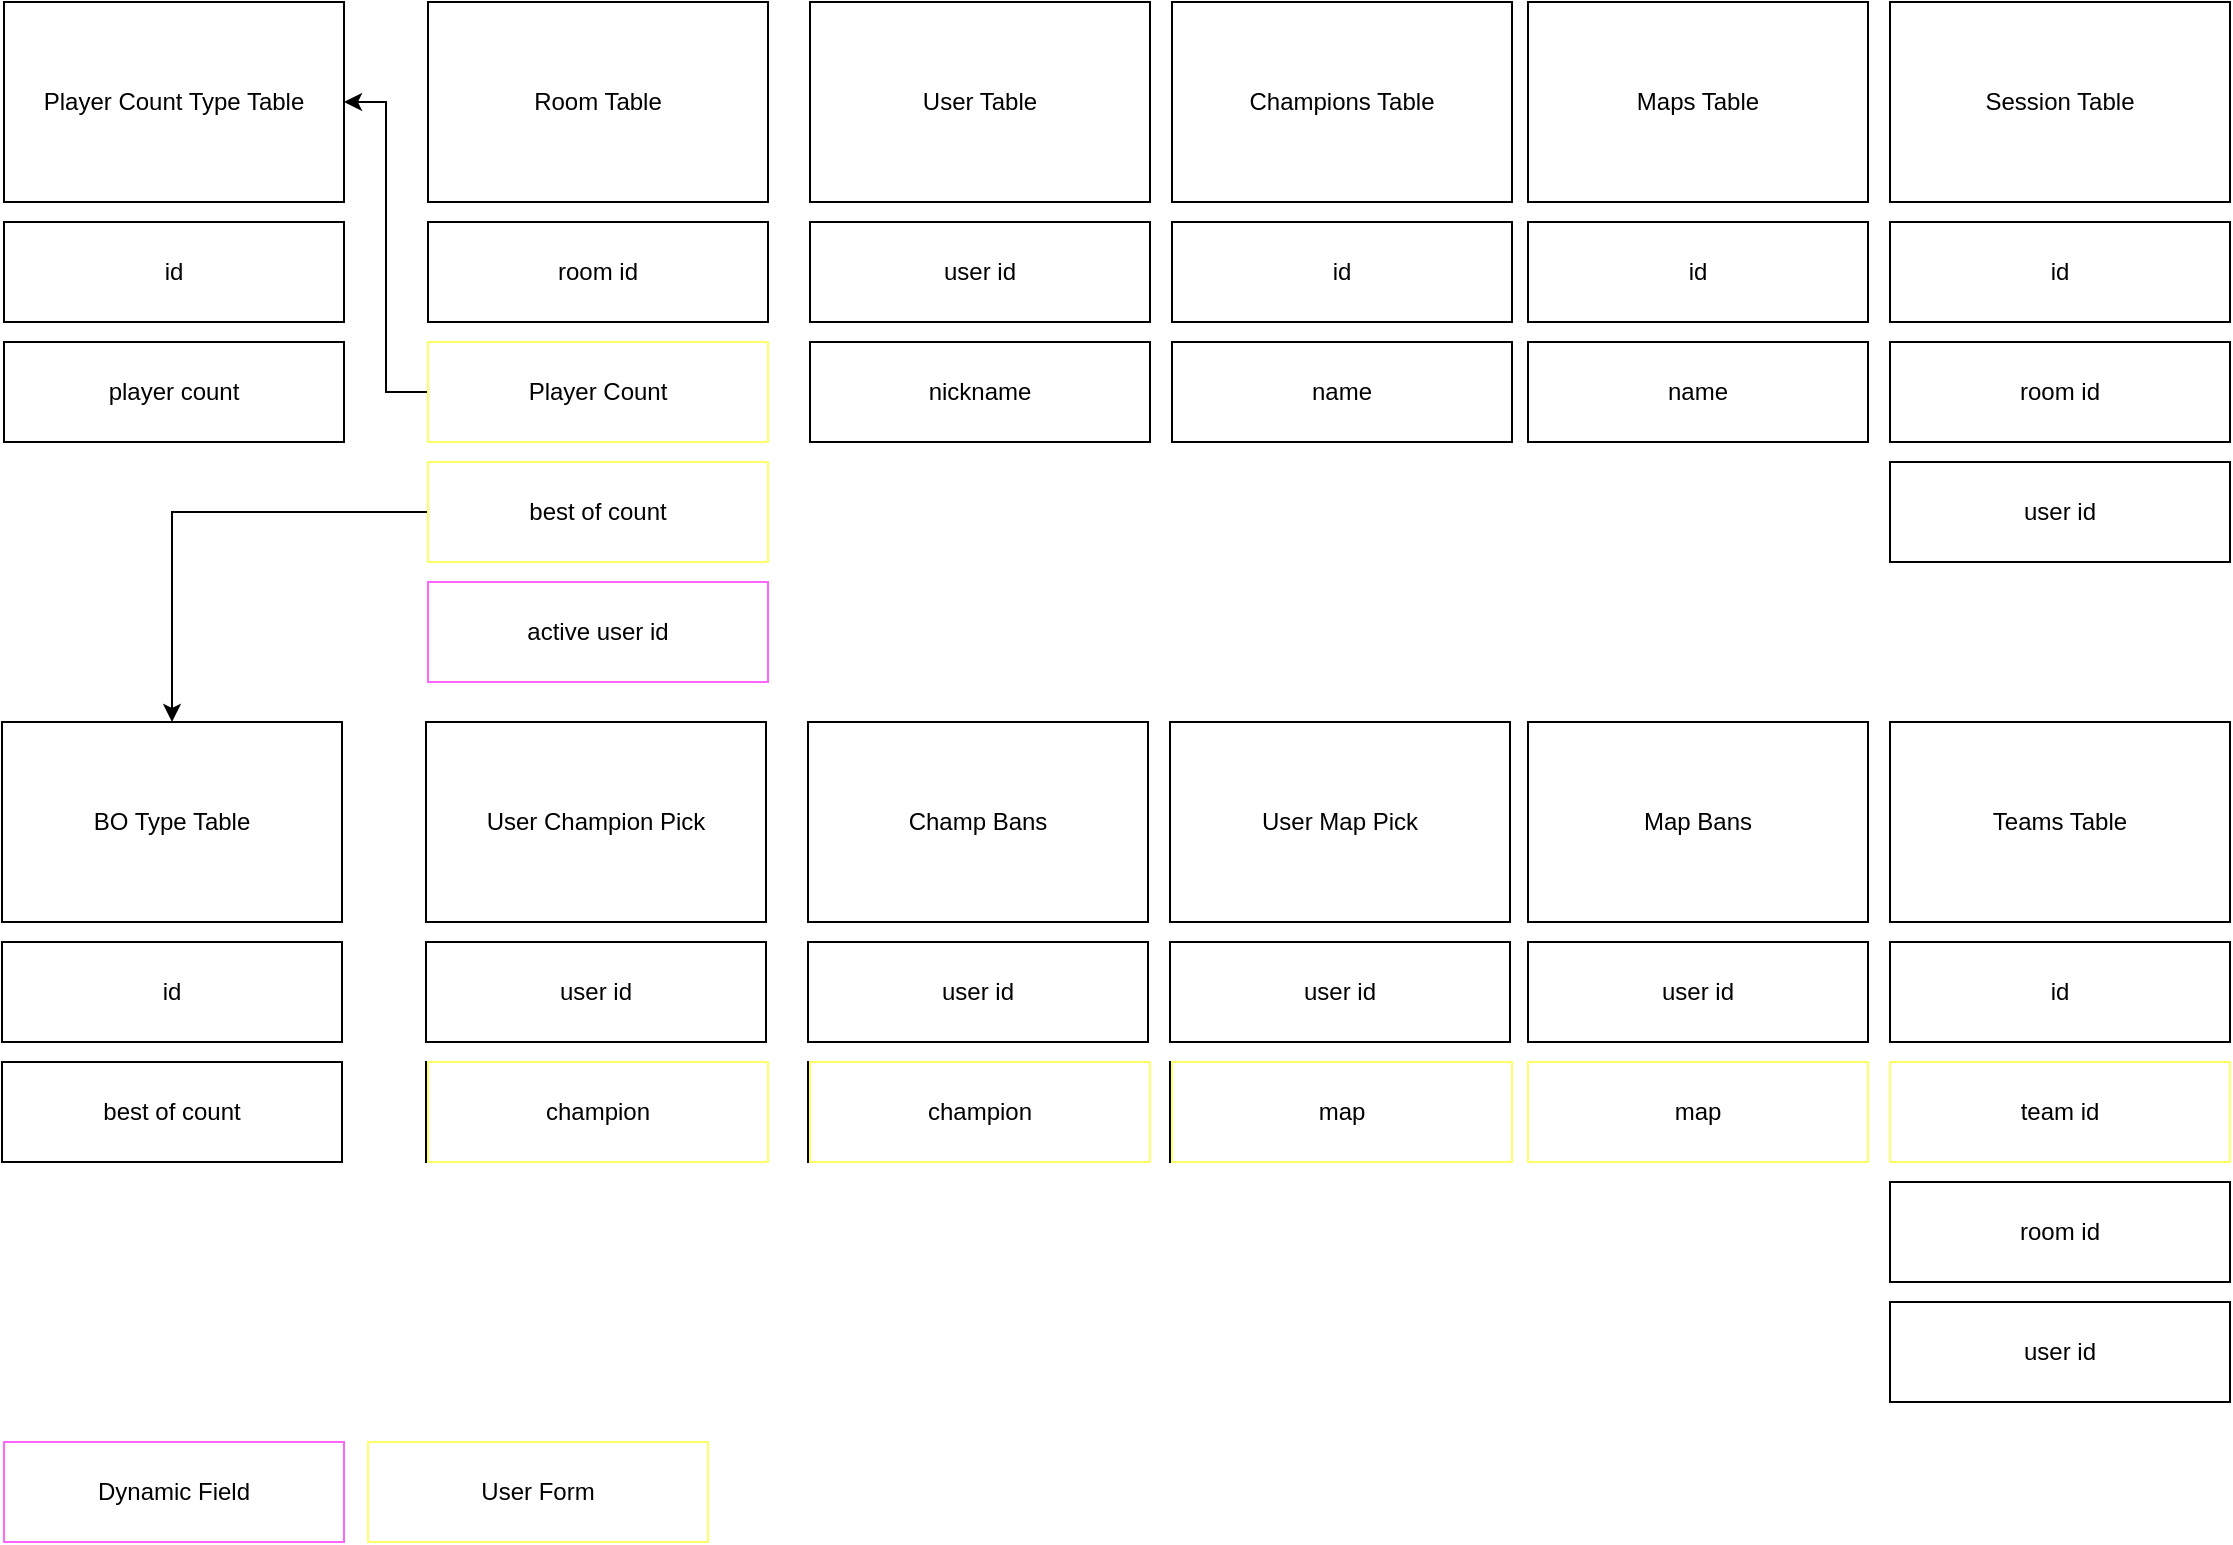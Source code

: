 <mxfile version="15.7.3" type="device"><diagram id="msKyM3QTYCGkHJKbw-Ij" name="Page-1"><mxGraphModel dx="1720" dy="908" grid="1" gridSize="10" guides="1" tooltips="1" connect="1" arrows="1" fold="1" page="1" pageScale="1" pageWidth="1169" pageHeight="827" math="0" shadow="0"><root><mxCell id="0"/><mxCell id="1" parent="0"/><mxCell id="4jjwoe7JuIm5MmQz-8s8-1" value="Room Table" style="rounded=0;whiteSpace=wrap;html=1;" vertex="1" parent="1"><mxGeometry x="240" y="40" width="170" height="100" as="geometry"/></mxCell><mxCell id="4jjwoe7JuIm5MmQz-8s8-2" value="User Table" style="rounded=0;whiteSpace=wrap;html=1;" vertex="1" parent="1"><mxGeometry x="431" y="40" width="170" height="100" as="geometry"/></mxCell><mxCell id="4jjwoe7JuIm5MmQz-8s8-3" value="Champions Table" style="rounded=0;whiteSpace=wrap;html=1;" vertex="1" parent="1"><mxGeometry x="612" y="40" width="170" height="100" as="geometry"/></mxCell><mxCell id="4jjwoe7JuIm5MmQz-8s8-4" value="room id" style="rounded=0;whiteSpace=wrap;html=1;" vertex="1" parent="1"><mxGeometry x="240" y="150" width="170" height="50" as="geometry"/></mxCell><mxCell id="4jjwoe7JuIm5MmQz-8s8-29" style="edgeStyle=orthogonalEdgeStyle;rounded=0;orthogonalLoop=1;jettySize=auto;html=1;entryX=1;entryY=0.5;entryDx=0;entryDy=0;" edge="1" parent="1" source="4jjwoe7JuIm5MmQz-8s8-5" target="4jjwoe7JuIm5MmQz-8s8-13"><mxGeometry relative="1" as="geometry"/></mxCell><mxCell id="4jjwoe7JuIm5MmQz-8s8-5" value="Player Count" style="rounded=0;whiteSpace=wrap;html=1;strokeColor=#FFFF66;" vertex="1" parent="1"><mxGeometry x="240" y="210" width="170" height="50" as="geometry"/></mxCell><mxCell id="4jjwoe7JuIm5MmQz-8s8-6" value="user id" style="rounded=0;whiteSpace=wrap;html=1;" vertex="1" parent="1"><mxGeometry x="431" y="150" width="170" height="50" as="geometry"/></mxCell><mxCell id="4jjwoe7JuIm5MmQz-8s8-7" value="nickname" style="rounded=0;whiteSpace=wrap;html=1;" vertex="1" parent="1"><mxGeometry x="431" y="210" width="170" height="50" as="geometry"/></mxCell><mxCell id="4jjwoe7JuIm5MmQz-8s8-9" value="id" style="rounded=0;whiteSpace=wrap;html=1;" vertex="1" parent="1"><mxGeometry x="612" y="150" width="170" height="50" as="geometry"/></mxCell><mxCell id="4jjwoe7JuIm5MmQz-8s8-10" value="name" style="rounded=0;whiteSpace=wrap;html=1;" vertex="1" parent="1"><mxGeometry x="612" y="210" width="170" height="50" as="geometry"/></mxCell><mxCell id="4jjwoe7JuIm5MmQz-8s8-13" value="Player Count Type Table" style="rounded=0;whiteSpace=wrap;html=1;" vertex="1" parent="1"><mxGeometry x="28" y="40" width="170" height="100" as="geometry"/></mxCell><mxCell id="4jjwoe7JuIm5MmQz-8s8-15" value="active user id" style="rounded=0;whiteSpace=wrap;html=1;strokeColor=#FF66FF;" vertex="1" parent="1"><mxGeometry x="240" y="330" width="170" height="50" as="geometry"/></mxCell><mxCell id="4jjwoe7JuIm5MmQz-8s8-16" value="best of count" style="rounded=0;whiteSpace=wrap;html=1;" vertex="1" parent="1"><mxGeometry x="27" y="570" width="170" height="50" as="geometry"/></mxCell><mxCell id="4jjwoe7JuIm5MmQz-8s8-18" value="BO Type Table" style="rounded=0;whiteSpace=wrap;html=1;" vertex="1" parent="1"><mxGeometry x="27" y="400" width="170" height="100" as="geometry"/></mxCell><mxCell id="4jjwoe7JuIm5MmQz-8s8-23" value="id" style="rounded=0;whiteSpace=wrap;html=1;" vertex="1" parent="1"><mxGeometry x="28" y="150" width="170" height="50" as="geometry"/></mxCell><mxCell id="4jjwoe7JuIm5MmQz-8s8-24" value="player count" style="rounded=0;whiteSpace=wrap;html=1;" vertex="1" parent="1"><mxGeometry x="28" y="210" width="170" height="50" as="geometry"/></mxCell><mxCell id="4jjwoe7JuIm5MmQz-8s8-25" value="id" style="rounded=0;whiteSpace=wrap;html=1;" vertex="1" parent="1"><mxGeometry x="27" y="510" width="170" height="50" as="geometry"/></mxCell><mxCell id="4jjwoe7JuIm5MmQz-8s8-28" style="edgeStyle=orthogonalEdgeStyle;rounded=0;orthogonalLoop=1;jettySize=auto;html=1;entryX=0.5;entryY=0;entryDx=0;entryDy=0;" edge="1" parent="1" source="4jjwoe7JuIm5MmQz-8s8-27" target="4jjwoe7JuIm5MmQz-8s8-18"><mxGeometry relative="1" as="geometry"/></mxCell><mxCell id="4jjwoe7JuIm5MmQz-8s8-27" value="best of count" style="rounded=0;whiteSpace=wrap;html=1;strokeColor=#FFFF66;" vertex="1" parent="1"><mxGeometry x="240" y="270" width="170" height="50" as="geometry"/></mxCell><mxCell id="4jjwoe7JuIm5MmQz-8s8-30" value="Maps Table" style="rounded=0;whiteSpace=wrap;html=1;" vertex="1" parent="1"><mxGeometry x="790" y="40" width="170" height="100" as="geometry"/></mxCell><mxCell id="4jjwoe7JuIm5MmQz-8s8-31" value="id" style="rounded=0;whiteSpace=wrap;html=1;" vertex="1" parent="1"><mxGeometry x="790" y="150" width="170" height="50" as="geometry"/></mxCell><mxCell id="4jjwoe7JuIm5MmQz-8s8-32" value="name" style="rounded=0;whiteSpace=wrap;html=1;" vertex="1" parent="1"><mxGeometry x="790" y="210" width="170" height="50" as="geometry"/></mxCell><mxCell id="4jjwoe7JuIm5MmQz-8s8-33" value="User Champion Pick" style="rounded=0;whiteSpace=wrap;html=1;" vertex="1" parent="1"><mxGeometry x="239" y="400" width="170" height="100" as="geometry"/></mxCell><mxCell id="4jjwoe7JuIm5MmQz-8s8-34" value="user id" style="rounded=0;whiteSpace=wrap;html=1;" vertex="1" parent="1"><mxGeometry x="239" y="510" width="170" height="50" as="geometry"/></mxCell><mxCell id="4jjwoe7JuIm5MmQz-8s8-35" value="champion" style="rounded=0;whiteSpace=wrap;html=1;" vertex="1" parent="1"><mxGeometry x="239" y="570" width="170" height="50" as="geometry"/></mxCell><mxCell id="4jjwoe7JuIm5MmQz-8s8-36" value="Champ Bans" style="rounded=0;whiteSpace=wrap;html=1;" vertex="1" parent="1"><mxGeometry x="430" y="400" width="170" height="100" as="geometry"/></mxCell><mxCell id="4jjwoe7JuIm5MmQz-8s8-37" value="user id" style="rounded=0;whiteSpace=wrap;html=1;" vertex="1" parent="1"><mxGeometry x="430" y="510" width="170" height="50" as="geometry"/></mxCell><mxCell id="4jjwoe7JuIm5MmQz-8s8-38" value="champion" style="rounded=0;whiteSpace=wrap;html=1;" vertex="1" parent="1"><mxGeometry x="430" y="570" width="170" height="50" as="geometry"/></mxCell><mxCell id="4jjwoe7JuIm5MmQz-8s8-39" value="User Map Pick" style="rounded=0;whiteSpace=wrap;html=1;" vertex="1" parent="1"><mxGeometry x="611" y="400" width="170" height="100" as="geometry"/></mxCell><mxCell id="4jjwoe7JuIm5MmQz-8s8-40" value="user id" style="rounded=0;whiteSpace=wrap;html=1;" vertex="1" parent="1"><mxGeometry x="611" y="510" width="170" height="50" as="geometry"/></mxCell><mxCell id="4jjwoe7JuIm5MmQz-8s8-41" value="map" style="rounded=0;whiteSpace=wrap;html=1;" vertex="1" parent="1"><mxGeometry x="611" y="570" width="170" height="50" as="geometry"/></mxCell><mxCell id="4jjwoe7JuIm5MmQz-8s8-42" value="Map Bans" style="rounded=0;whiteSpace=wrap;html=1;" vertex="1" parent="1"><mxGeometry x="790" y="400" width="170" height="100" as="geometry"/></mxCell><mxCell id="4jjwoe7JuIm5MmQz-8s8-43" value="user id" style="rounded=0;whiteSpace=wrap;html=1;" vertex="1" parent="1"><mxGeometry x="790" y="510" width="170" height="50" as="geometry"/></mxCell><mxCell id="4jjwoe7JuIm5MmQz-8s8-44" value="map" style="rounded=0;whiteSpace=wrap;html=1;strokeColor=#FFFF66;" vertex="1" parent="1"><mxGeometry x="790" y="570" width="170" height="50" as="geometry"/></mxCell><mxCell id="4jjwoe7JuIm5MmQz-8s8-45" value="Session Table" style="rounded=0;whiteSpace=wrap;html=1;" vertex="1" parent="1"><mxGeometry x="971" y="40" width="170" height="100" as="geometry"/></mxCell><mxCell id="4jjwoe7JuIm5MmQz-8s8-46" value="id" style="rounded=0;whiteSpace=wrap;html=1;" vertex="1" parent="1"><mxGeometry x="971" y="150" width="170" height="50" as="geometry"/></mxCell><mxCell id="4jjwoe7JuIm5MmQz-8s8-47" value="room id" style="rounded=0;whiteSpace=wrap;html=1;" vertex="1" parent="1"><mxGeometry x="971" y="210" width="170" height="50" as="geometry"/></mxCell><mxCell id="4jjwoe7JuIm5MmQz-8s8-48" value="user id" style="rounded=0;whiteSpace=wrap;html=1;" vertex="1" parent="1"><mxGeometry x="971" y="270" width="170" height="50" as="geometry"/></mxCell><mxCell id="4jjwoe7JuIm5MmQz-8s8-49" value="User Form" style="rounded=0;whiteSpace=wrap;html=1;strokeColor=#FFFF66;" vertex="1" parent="1"><mxGeometry x="210" y="760" width="170" height="50" as="geometry"/></mxCell><mxCell id="4jjwoe7JuIm5MmQz-8s8-50" value="Dynamic Field" style="rounded=0;whiteSpace=wrap;html=1;strokeColor=#FF66FF;" vertex="1" parent="1"><mxGeometry x="28" y="760" width="170" height="50" as="geometry"/></mxCell><mxCell id="4jjwoe7JuIm5MmQz-8s8-51" value="Teams Table" style="rounded=0;whiteSpace=wrap;html=1;" vertex="1" parent="1"><mxGeometry x="971" y="400" width="170" height="100" as="geometry"/></mxCell><mxCell id="4jjwoe7JuIm5MmQz-8s8-52" value="room id" style="rounded=0;whiteSpace=wrap;html=1;" vertex="1" parent="1"><mxGeometry x="971" y="630" width="170" height="50" as="geometry"/></mxCell><mxCell id="4jjwoe7JuIm5MmQz-8s8-53" value="user id" style="rounded=0;whiteSpace=wrap;html=1;" vertex="1" parent="1"><mxGeometry x="971" y="690" width="170" height="50" as="geometry"/></mxCell><mxCell id="4jjwoe7JuIm5MmQz-8s8-54" value="team id" style="rounded=0;whiteSpace=wrap;html=1;strokeColor=#FFFF66;" vertex="1" parent="1"><mxGeometry x="971" y="570" width="170" height="50" as="geometry"/></mxCell><mxCell id="4jjwoe7JuIm5MmQz-8s8-55" value="id" style="rounded=0;whiteSpace=wrap;html=1;" vertex="1" parent="1"><mxGeometry x="971" y="510" width="170" height="50" as="geometry"/></mxCell><mxCell id="4jjwoe7JuIm5MmQz-8s8-56" value="champion" style="rounded=0;whiteSpace=wrap;html=1;strokeColor=#FFFF66;" vertex="1" parent="1"><mxGeometry x="240" y="570" width="170" height="50" as="geometry"/></mxCell><mxCell id="4jjwoe7JuIm5MmQz-8s8-57" value="champion" style="rounded=0;whiteSpace=wrap;html=1;strokeColor=#FFFF66;" vertex="1" parent="1"><mxGeometry x="431" y="570" width="170" height="50" as="geometry"/></mxCell><mxCell id="4jjwoe7JuIm5MmQz-8s8-58" value="map" style="rounded=0;whiteSpace=wrap;html=1;strokeColor=#FFFF66;" vertex="1" parent="1"><mxGeometry x="612" y="570" width="170" height="50" as="geometry"/></mxCell></root></mxGraphModel></diagram></mxfile>
